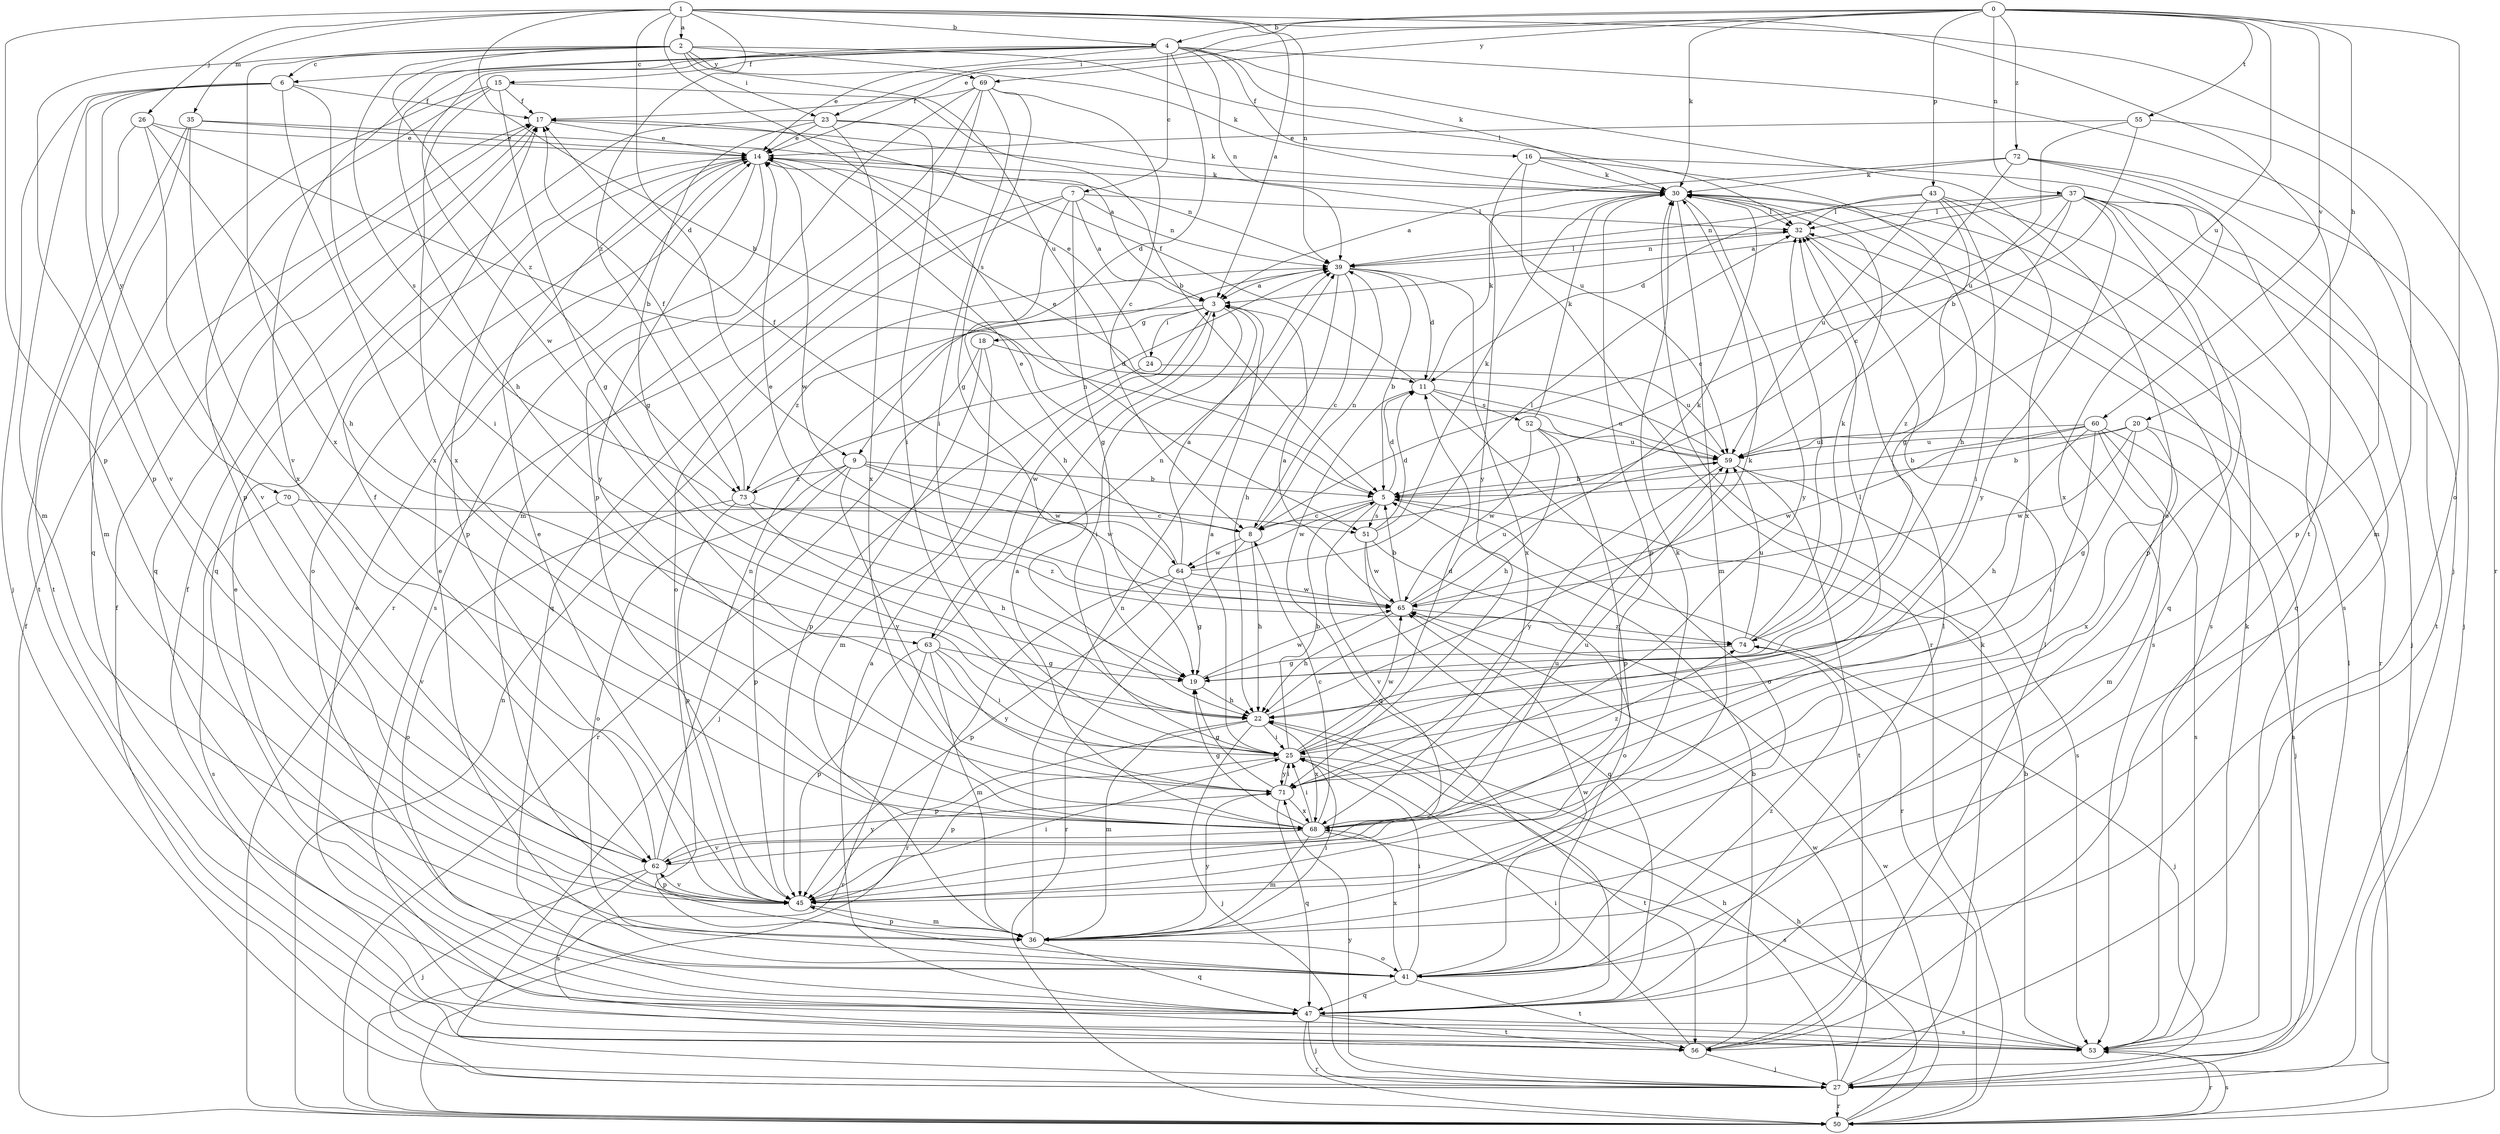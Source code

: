 strict digraph  {
0;
1;
2;
3;
4;
5;
6;
7;
8;
9;
11;
14;
15;
16;
17;
18;
19;
20;
22;
23;
24;
25;
26;
27;
30;
32;
35;
36;
37;
39;
41;
43;
45;
47;
50;
51;
52;
53;
55;
56;
59;
60;
62;
63;
64;
65;
68;
69;
70;
71;
72;
73;
74;
0 -> 4  [label=b];
0 -> 14  [label=e];
0 -> 20  [label=h];
0 -> 23  [label=i];
0 -> 30  [label=k];
0 -> 37  [label=n];
0 -> 41  [label=o];
0 -> 43  [label=p];
0 -> 55  [label=t];
0 -> 59  [label=u];
0 -> 60  [label=v];
0 -> 69  [label=y];
0 -> 72  [label=z];
1 -> 2  [label=a];
1 -> 3  [label=a];
1 -> 4  [label=b];
1 -> 5  [label=b];
1 -> 9  [label=d];
1 -> 26  [label=j];
1 -> 35  [label=m];
1 -> 39  [label=n];
1 -> 45  [label=p];
1 -> 50  [label=r];
1 -> 51  [label=s];
1 -> 56  [label=t];
1 -> 73  [label=z];
2 -> 6  [label=c];
2 -> 23  [label=i];
2 -> 30  [label=k];
2 -> 32  [label=l];
2 -> 45  [label=p];
2 -> 51  [label=s];
2 -> 59  [label=u];
2 -> 68  [label=x];
2 -> 69  [label=y];
2 -> 73  [label=z];
3 -> 18  [label=g];
3 -> 24  [label=i];
3 -> 25  [label=i];
3 -> 63  [label=w];
3 -> 73  [label=z];
4 -> 6  [label=c];
4 -> 7  [label=c];
4 -> 9  [label=d];
4 -> 14  [label=e];
4 -> 15  [label=f];
4 -> 16  [label=f];
4 -> 22  [label=h];
4 -> 27  [label=j];
4 -> 30  [label=k];
4 -> 39  [label=n];
4 -> 41  [label=o];
4 -> 62  [label=v];
4 -> 63  [label=w];
5 -> 8  [label=c];
5 -> 11  [label=d];
5 -> 50  [label=r];
5 -> 51  [label=s];
5 -> 62  [label=v];
5 -> 64  [label=w];
6 -> 17  [label=f];
6 -> 25  [label=i];
6 -> 27  [label=j];
6 -> 36  [label=m];
6 -> 62  [label=v];
6 -> 68  [label=x];
6 -> 70  [label=y];
7 -> 3  [label=a];
7 -> 19  [label=g];
7 -> 22  [label=h];
7 -> 32  [label=l];
7 -> 39  [label=n];
7 -> 41  [label=o];
7 -> 47  [label=q];
8 -> 17  [label=f];
8 -> 22  [label=h];
8 -> 39  [label=n];
8 -> 50  [label=r];
8 -> 64  [label=w];
9 -> 5  [label=b];
9 -> 41  [label=o];
9 -> 45  [label=p];
9 -> 64  [label=w];
9 -> 65  [label=w];
9 -> 71  [label=y];
9 -> 73  [label=z];
11 -> 17  [label=f];
11 -> 30  [label=k];
11 -> 41  [label=o];
11 -> 47  [label=q];
11 -> 52  [label=s];
11 -> 59  [label=u];
14 -> 30  [label=k];
14 -> 39  [label=n];
14 -> 41  [label=o];
14 -> 45  [label=p];
14 -> 53  [label=s];
14 -> 65  [label=w];
14 -> 71  [label=y];
15 -> 5  [label=b];
15 -> 17  [label=f];
15 -> 19  [label=g];
15 -> 45  [label=p];
15 -> 47  [label=q];
15 -> 68  [label=x];
16 -> 22  [label=h];
16 -> 30  [label=k];
16 -> 50  [label=r];
16 -> 53  [label=s];
16 -> 71  [label=y];
17 -> 14  [label=e];
17 -> 47  [label=q];
17 -> 59  [label=u];
18 -> 11  [label=d];
18 -> 27  [label=j];
18 -> 36  [label=m];
18 -> 50  [label=r];
19 -> 22  [label=h];
19 -> 65  [label=w];
20 -> 5  [label=b];
20 -> 19  [label=g];
20 -> 53  [label=s];
20 -> 59  [label=u];
20 -> 65  [label=w];
20 -> 68  [label=x];
22 -> 25  [label=i];
22 -> 27  [label=j];
22 -> 30  [label=k];
22 -> 36  [label=m];
22 -> 45  [label=p];
22 -> 68  [label=x];
23 -> 14  [label=e];
23 -> 19  [label=g];
23 -> 25  [label=i];
23 -> 30  [label=k];
23 -> 47  [label=q];
23 -> 68  [label=x];
24 -> 14  [label=e];
24 -> 45  [label=p];
24 -> 59  [label=u];
25 -> 3  [label=a];
25 -> 5  [label=b];
25 -> 11  [label=d];
25 -> 32  [label=l];
25 -> 45  [label=p];
25 -> 56  [label=t];
25 -> 65  [label=w];
25 -> 71  [label=y];
26 -> 5  [label=b];
26 -> 14  [label=e];
26 -> 22  [label=h];
26 -> 56  [label=t];
26 -> 62  [label=v];
27 -> 17  [label=f];
27 -> 22  [label=h];
27 -> 30  [label=k];
27 -> 32  [label=l];
27 -> 50  [label=r];
27 -> 65  [label=w];
27 -> 71  [label=y];
30 -> 32  [label=l];
30 -> 36  [label=m];
30 -> 45  [label=p];
30 -> 50  [label=r];
30 -> 53  [label=s];
30 -> 71  [label=y];
32 -> 39  [label=n];
32 -> 53  [label=s];
35 -> 3  [label=a];
35 -> 14  [label=e];
35 -> 36  [label=m];
35 -> 56  [label=t];
35 -> 68  [label=x];
36 -> 25  [label=i];
36 -> 39  [label=n];
36 -> 41  [label=o];
36 -> 45  [label=p];
36 -> 47  [label=q];
36 -> 71  [label=y];
37 -> 3  [label=a];
37 -> 8  [label=c];
37 -> 27  [label=j];
37 -> 32  [label=l];
37 -> 39  [label=n];
37 -> 45  [label=p];
37 -> 47  [label=q];
37 -> 56  [label=t];
37 -> 71  [label=y];
37 -> 74  [label=z];
39 -> 3  [label=a];
39 -> 5  [label=b];
39 -> 8  [label=c];
39 -> 11  [label=d];
39 -> 22  [label=h];
39 -> 32  [label=l];
39 -> 68  [label=x];
41 -> 14  [label=e];
41 -> 25  [label=i];
41 -> 47  [label=q];
41 -> 56  [label=t];
41 -> 65  [label=w];
41 -> 68  [label=x];
41 -> 74  [label=z];
43 -> 11  [label=d];
43 -> 19  [label=g];
43 -> 25  [label=i];
43 -> 32  [label=l];
43 -> 47  [label=q];
43 -> 59  [label=u];
43 -> 68  [label=x];
45 -> 14  [label=e];
45 -> 25  [label=i];
45 -> 30  [label=k];
45 -> 36  [label=m];
45 -> 62  [label=v];
47 -> 3  [label=a];
47 -> 14  [label=e];
47 -> 27  [label=j];
47 -> 32  [label=l];
47 -> 50  [label=r];
47 -> 53  [label=s];
47 -> 56  [label=t];
50 -> 17  [label=f];
50 -> 22  [label=h];
50 -> 39  [label=n];
50 -> 53  [label=s];
50 -> 65  [label=w];
51 -> 11  [label=d];
51 -> 30  [label=k];
51 -> 41  [label=o];
51 -> 47  [label=q];
51 -> 65  [label=w];
52 -> 22  [label=h];
52 -> 30  [label=k];
52 -> 45  [label=p];
52 -> 59  [label=u];
52 -> 65  [label=w];
53 -> 5  [label=b];
53 -> 17  [label=f];
53 -> 30  [label=k];
53 -> 50  [label=r];
55 -> 5  [label=b];
55 -> 14  [label=e];
55 -> 36  [label=m];
55 -> 59  [label=u];
56 -> 5  [label=b];
56 -> 14  [label=e];
56 -> 25  [label=i];
56 -> 27  [label=j];
56 -> 32  [label=l];
59 -> 5  [label=b];
59 -> 14  [label=e];
59 -> 53  [label=s];
59 -> 56  [label=t];
59 -> 71  [label=y];
60 -> 5  [label=b];
60 -> 22  [label=h];
60 -> 25  [label=i];
60 -> 27  [label=j];
60 -> 36  [label=m];
60 -> 53  [label=s];
60 -> 59  [label=u];
60 -> 65  [label=w];
62 -> 17  [label=f];
62 -> 27  [label=j];
62 -> 39  [label=n];
62 -> 45  [label=p];
62 -> 53  [label=s];
62 -> 59  [label=u];
62 -> 71  [label=y];
63 -> 19  [label=g];
63 -> 25  [label=i];
63 -> 36  [label=m];
63 -> 39  [label=n];
63 -> 45  [label=p];
63 -> 50  [label=r];
63 -> 71  [label=y];
64 -> 3  [label=a];
64 -> 14  [label=e];
64 -> 19  [label=g];
64 -> 32  [label=l];
64 -> 45  [label=p];
64 -> 50  [label=r];
64 -> 65  [label=w];
65 -> 3  [label=a];
65 -> 5  [label=b];
65 -> 14  [label=e];
65 -> 22  [label=h];
65 -> 30  [label=k];
65 -> 59  [label=u];
65 -> 74  [label=z];
68 -> 3  [label=a];
68 -> 8  [label=c];
68 -> 19  [label=g];
68 -> 25  [label=i];
68 -> 36  [label=m];
68 -> 53  [label=s];
68 -> 59  [label=u];
68 -> 62  [label=v];
69 -> 8  [label=c];
69 -> 17  [label=f];
69 -> 19  [label=g];
69 -> 25  [label=i];
69 -> 36  [label=m];
69 -> 45  [label=p];
69 -> 50  [label=r];
70 -> 8  [label=c];
70 -> 53  [label=s];
70 -> 62  [label=v];
71 -> 19  [label=g];
71 -> 25  [label=i];
71 -> 47  [label=q];
71 -> 68  [label=x];
71 -> 74  [label=z];
72 -> 3  [label=a];
72 -> 8  [label=c];
72 -> 27  [label=j];
72 -> 30  [label=k];
72 -> 45  [label=p];
72 -> 68  [label=x];
73 -> 17  [label=f];
73 -> 22  [label=h];
73 -> 39  [label=n];
73 -> 41  [label=o];
73 -> 45  [label=p];
73 -> 74  [label=z];
74 -> 19  [label=g];
74 -> 27  [label=j];
74 -> 30  [label=k];
74 -> 32  [label=l];
74 -> 59  [label=u];
}
